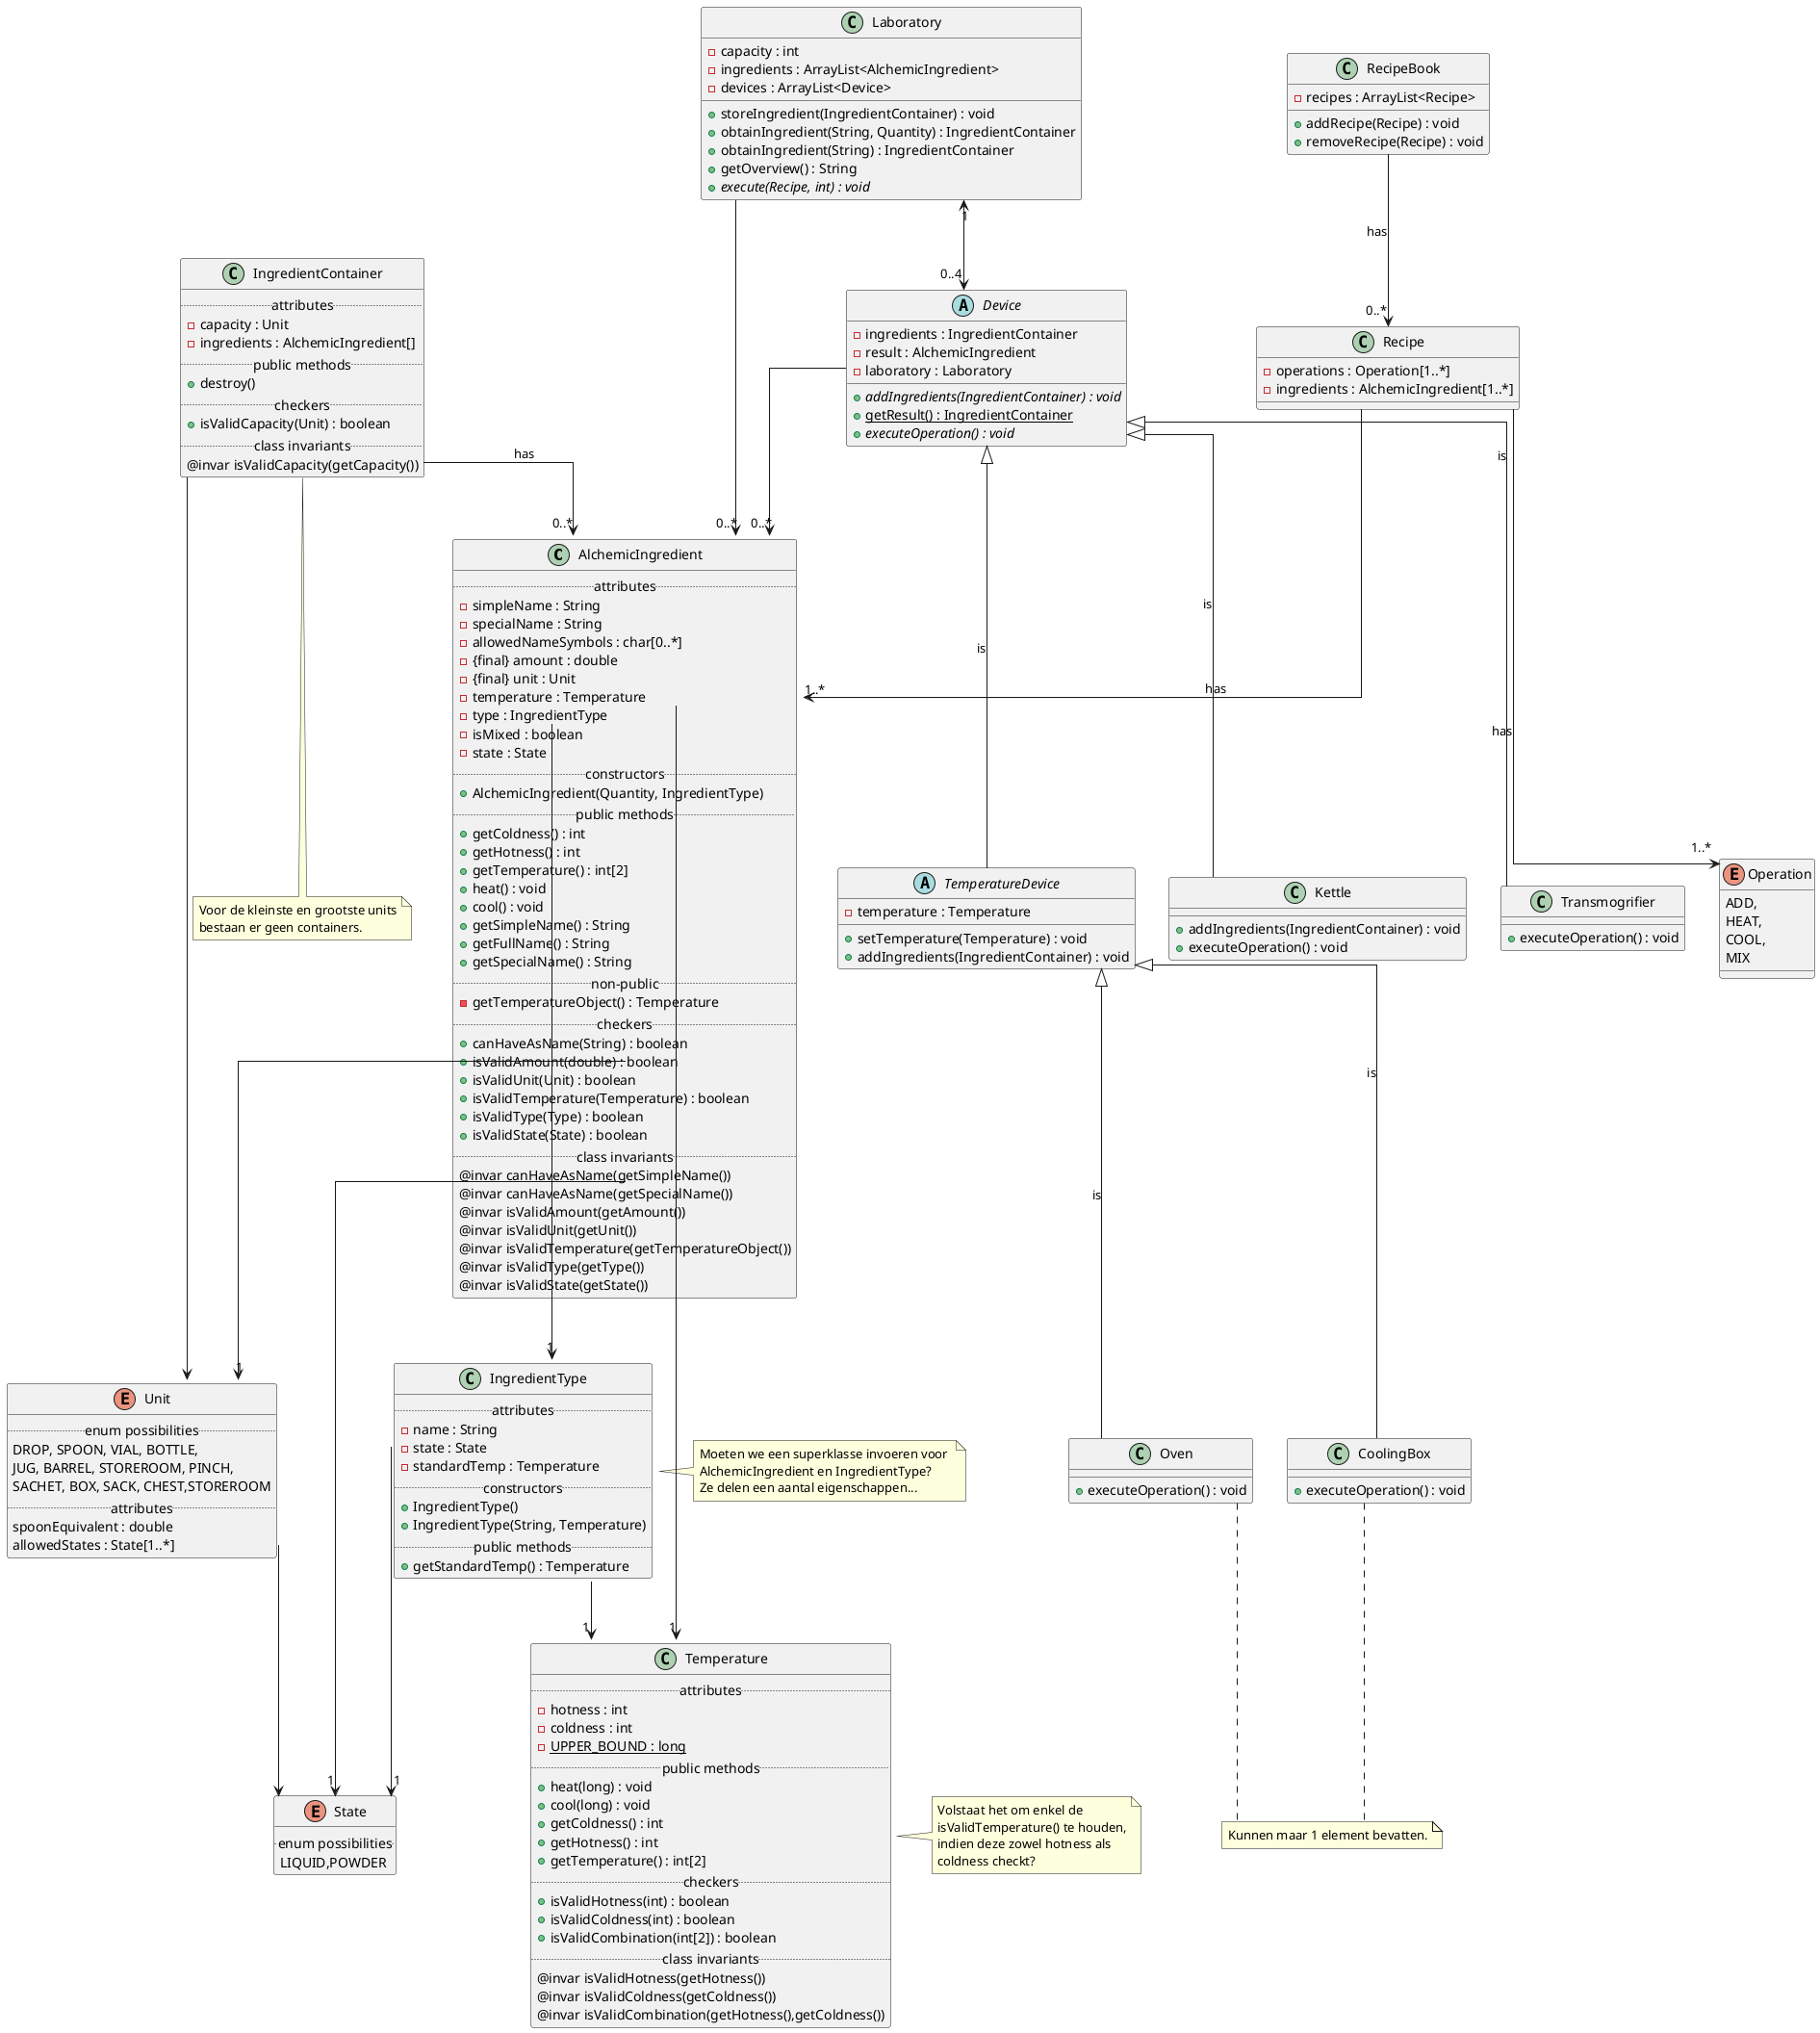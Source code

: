 @startuml

skinparam linetype ortho

class AlchemicIngredient {
..attributes..
- simpleName : String
- specialName : String
- allowedNameSymbols : char[0..*]
- {final} amount : double
- {final} unit : Unit
- temperature : Temperature
- type : IngredientType
- isMixed : boolean
- state : State
..constructors..
+ AlchemicIngredient(Quantity, IngredientType)
..public methods..
+ getColdness() : int
+ getHotness() : int
+ getTemperature() : int[2]
+ heat() : void
+ cool() : void
+ getSimpleName() : String
+ getFullName() : String
+ getSpecialName() : String
..non-public..
- getTemperatureObject() : Temperature
..checkers..
+ canHaveAsName(String) : boolean
+ isValidAmount(double) : boolean
+ isValidUnit(Unit) : boolean
+ isValidTemperature(Temperature) : boolean
+ isValidType(Type) : boolean
+ isValidState(State) : boolean
..class invariants..
@invar canHaveAsName(getSimpleName())
@invar canHaveAsName(getSpecialName())
@invar isValidAmount(getAmount())
@invar isValidUnit(getUnit())
@invar isValidTemperature(getTemperatureObject())
@invar isValidType(getType())
@invar isValidState(getState())
}

AlchemicIngredient::type --> "1" IngredientType
AlchemicIngredient::state --> "1" State
AlchemicIngredient::temperature --> "1" Temperature
AlchemicIngredient::unit --> "1" Unit


class IngredientType {
..attributes..
- name : String
- state : State
- standardTemp : Temperature
..constructors..
+ IngredientType()
+ IngredientType(String, Temperature)
..public methods..
+ getStandardTemp() : Temperature
}

note "Moeten we een superklasse invoeren voor \nAlchemicIngredient en IngredientType?\nZe delen een aantal eigenschappen..." as overkoepelend

IngredientType ..right overkoepelend
IngredientType::state --> "1" State
IngredientType::temperature --> "1" Temperature

enum State {
..enum possibilities..
LIQUID,POWDER
}

enum Unit {
..enum possibilities..
DROP, SPOON, VIAL, BOTTLE,
JUG, BARREL, STOREROOM, PINCH,
SACHET, BOX, SACK, CHEST,STOREROOM
..attributes..
spoonEquivalent : double
allowedStates : State[1..*]
}

Unit::allowedStates --> State

class Temperature {
..attributes..
- hotness : int
- coldness : int
- {static} UPPER_BOUND : long
..public methods..
+ heat(long) : void
+ cool(long) : void
+ getColdness() : int
+ getHotness() : int
+ getTemperature() : int[2]
..checkers..
+ isValidHotness(int) : boolean
+ isValidColdness(int) : boolean
+ isValidCombination(int[2]) : boolean
..class invariants..
@invar isValidHotness(getHotness())
@invar isValidColdness(getColdness())
@invar isValidCombination(getHotness(),getColdness())
}

note "Volstaat het om enkel de\nisValidTemperature() te houden,\nindien deze zowel hotness als\ncoldness checkt?" as temp
Temperature::isValidTemperature ..right temp


class IngredientContainer {
..attributes..
- capacity : Unit
- ingredients : AlchemicIngredient[]
..public methods..
+ destroy()
..checkers..
+ isValidCapacity(Unit) : boolean
..class invariants..
@invar isValidCapacity(getCapacity())
}

IngredientContainer --> Unit
IngredientContainer --> "0..*" AlchemicIngredient : "has"

note "Voor de kleinste en grootste units\nbestaan er geen containers." as N1
IngredientContainer .. N1

abstract class Device {
- ingredients : IngredientContainer
- result : AlchemicIngredient
- laboratory : Laboratory
+ {abstract} addIngredients(IngredientContainer) : void
+ {static} getResult() : IngredientContainer
+ {abstract} executeOperation() : void
}

abstract class TemperatureDevice {
- temperature : Temperature
+ setTemperature(Temperature) : void
+ addIngredients(IngredientContainer) : void
}

class CoolingBox {
+ executeOperation() : void
}

note "Kunnen maar 1 element bevatten." as N2
CoolingBox .. N2
Oven .. N2

class Oven {
+ executeOperation() : void
}

class Kettle {
+ addIngredients(IngredientContainer) : void
+ executeOperation() : void
}

class Transmogrifier {
+ executeOperation() : void
}

Device <|-- TemperatureDevice : is
TemperatureDevice <|-- CoolingBox : is
TemperatureDevice <|-- Oven : is
Device <|-- Kettle : is
Device <|-- Transmogrifier : is
Device --> "0..*" AlchemicIngredient

class Laboratory {
- capacity : int
- ingredients : ArrayList<AlchemicIngredient>
- devices : ArrayList<Device>
+ storeIngredient(IngredientContainer) : void
+ obtainIngredient(String, Quantity) : IngredientContainer
+ obtainIngredient(String) : IngredientContainer
+ getOverview() : String
+ {abstract} execute(Recipe, int) : void
}

Laboratory --> "0..*" AlchemicIngredient
Laboratory "1" <--> "0..4" Device

class Recipe {
- operations : Operation[1..*]
- ingredients : AlchemicIngredient[1..*]
}

enum Operation {
ADD,
HEAT,
COOL,
MIX
}

class RecipeBook {
- recipes : ArrayList<Recipe>
+ addRecipe(Recipe) : void
+ removeRecipe(Recipe) : void
}

Recipe --> "1..*" Operation : has
Recipe --> "1..*" AlchemicIngredient : has
RecipeBook --> "0..*" Recipe : has

@enduml
